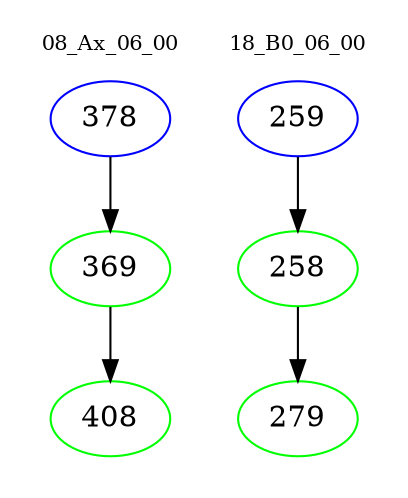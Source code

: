 digraph{
subgraph cluster_0 {
color = white
label = "08_Ax_06_00";
fontsize=10;
T0_378 [label="378", color="blue"]
T0_378 -> T0_369 [color="black"]
T0_369 [label="369", color="green"]
T0_369 -> T0_408 [color="black"]
T0_408 [label="408", color="green"]
}
subgraph cluster_1 {
color = white
label = "18_B0_06_00";
fontsize=10;
T1_259 [label="259", color="blue"]
T1_259 -> T1_258 [color="black"]
T1_258 [label="258", color="green"]
T1_258 -> T1_279 [color="black"]
T1_279 [label="279", color="green"]
}
}
